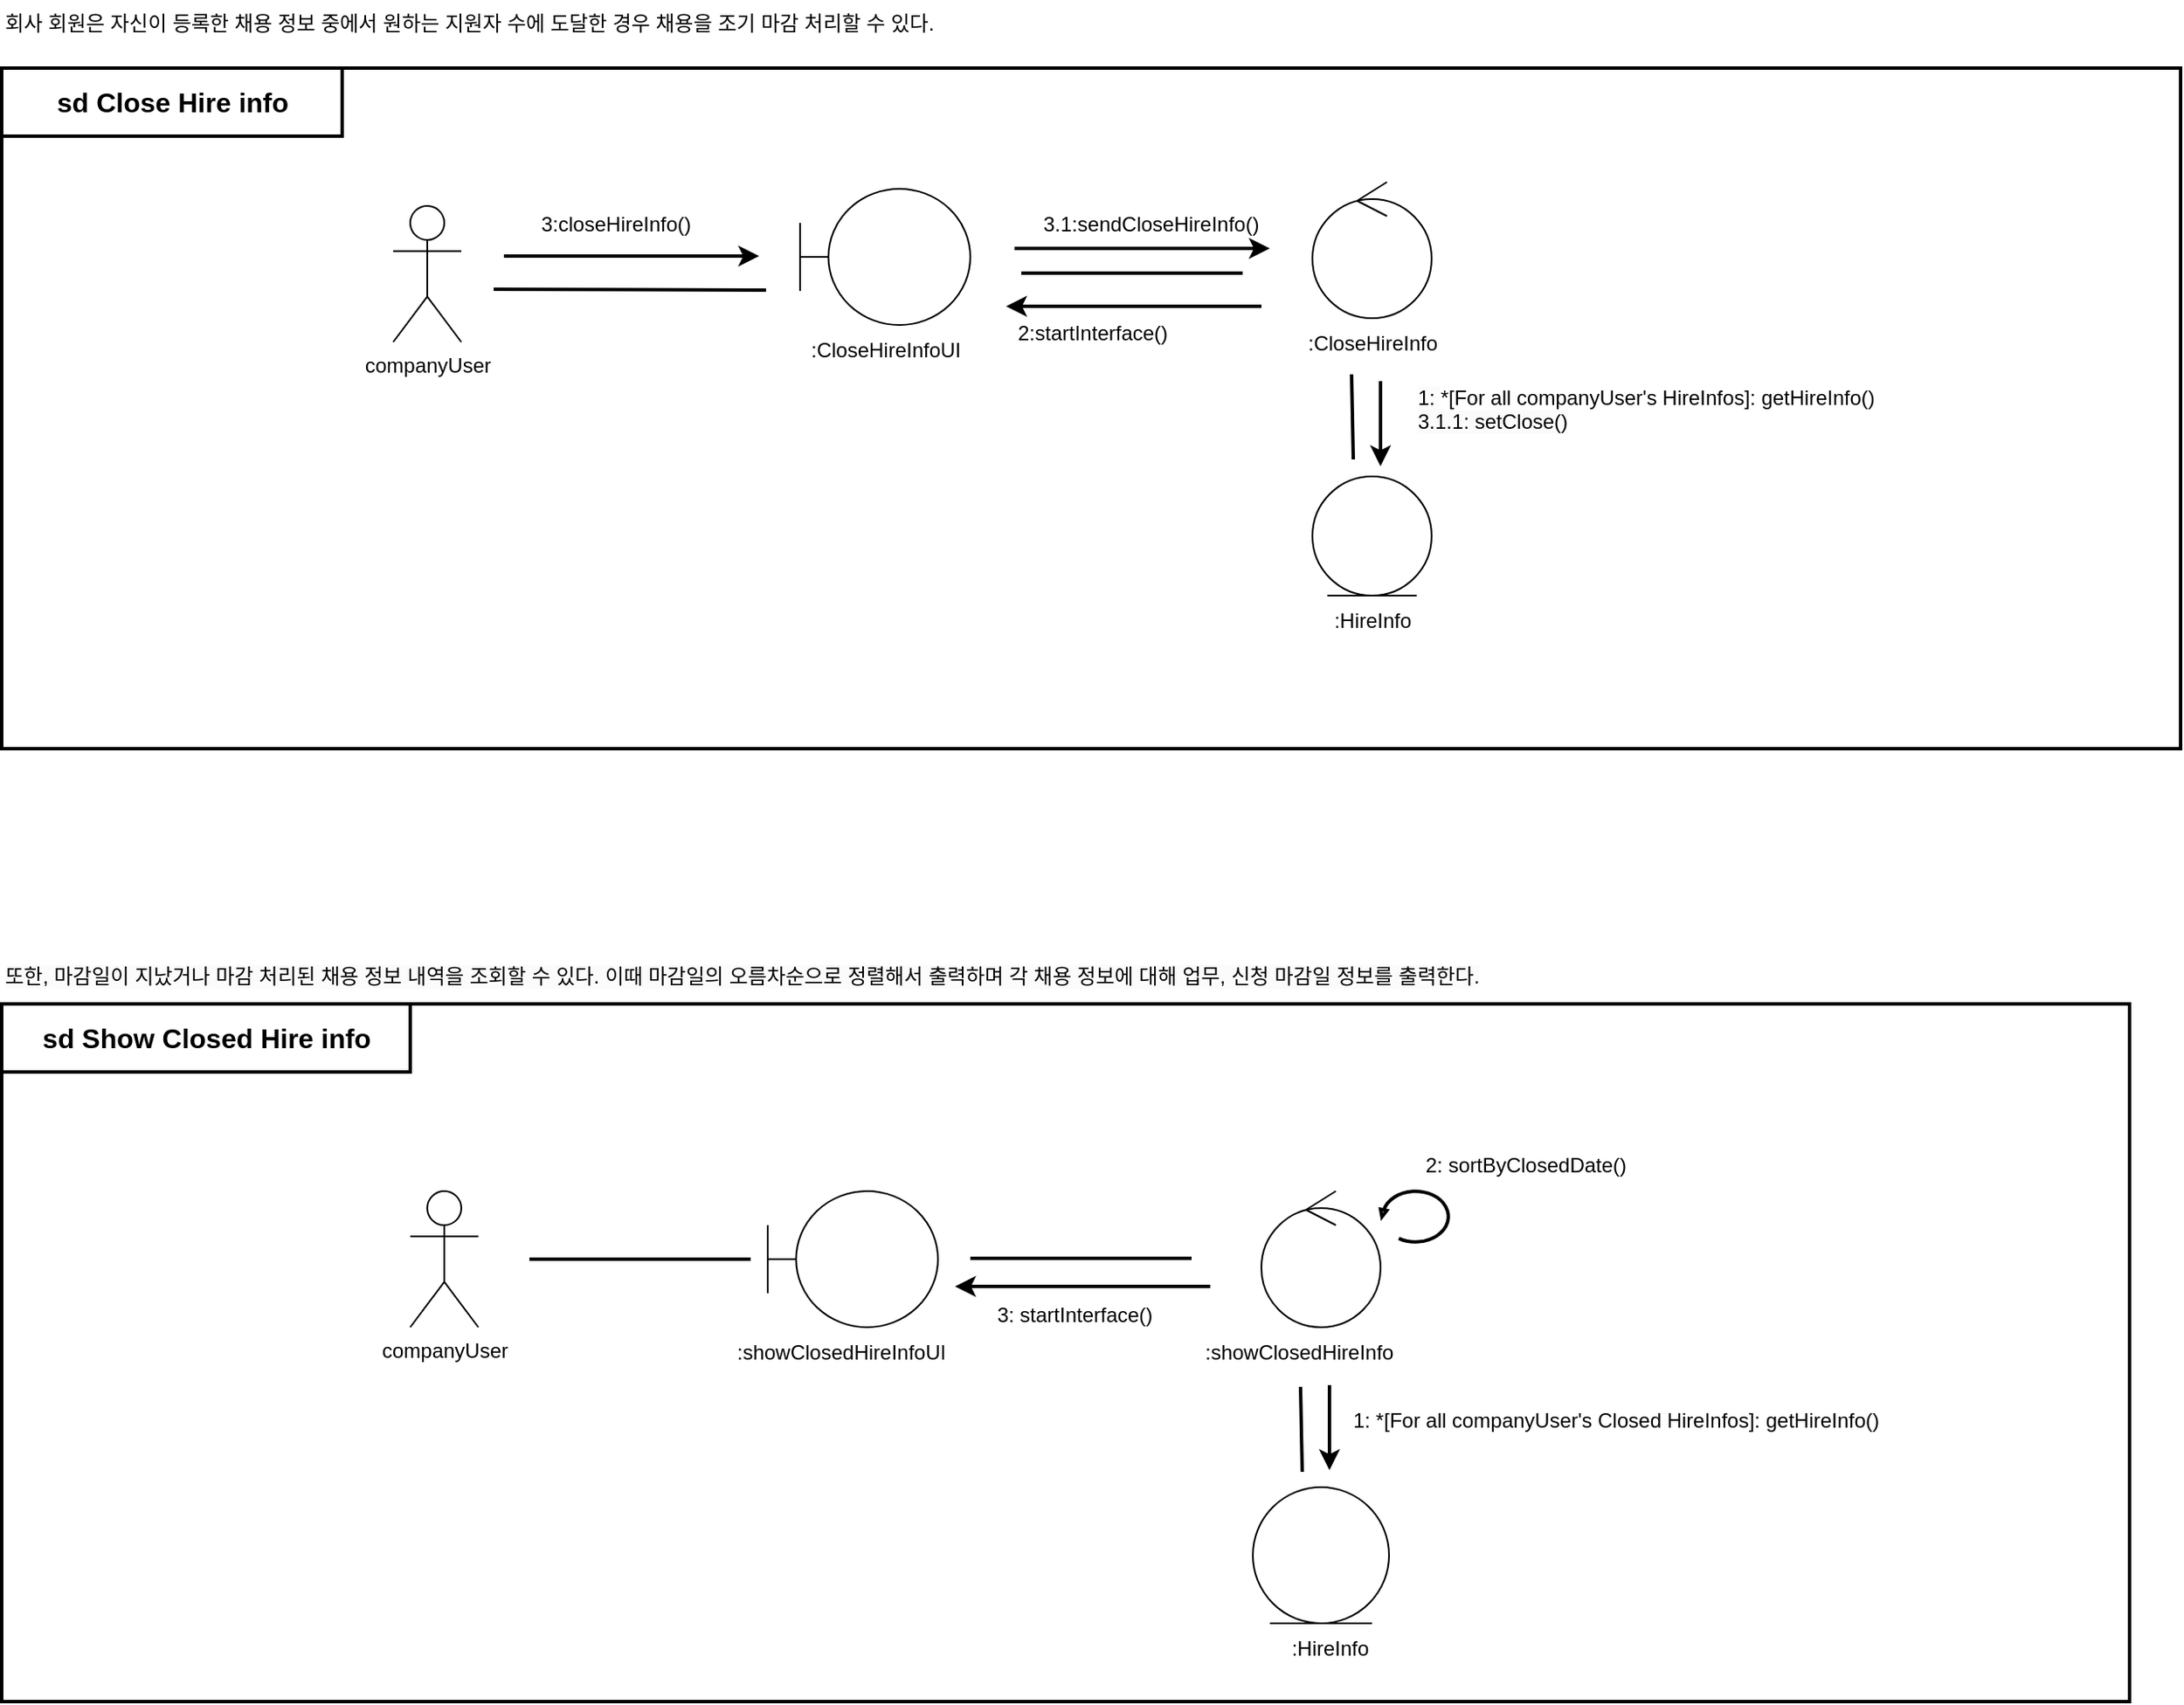 <mxfile version="21.2.9" type="google" pages="2">
  <diagram name="Communication" id="xxAJR3m0hG1HvDiBtMEF">
    <mxGraphModel grid="1" page="1" gridSize="10" guides="1" tooltips="1" connect="1" arrows="1" fold="1" pageScale="1" pageWidth="1200" pageHeight="1600" math="0" shadow="0">
      <root>
        <mxCell id="0" />
        <mxCell id="1" parent="0" />
        <mxCell id="aFOcVx54GG5W4jtS17l8-2" value="회사 회원은 자신이 등록한 채용 정보 중에서 원하는 지원자 수에 도달한 경우 채용을 조기 마감 처리할 수 있다." style="text;whiteSpace=wrap;html=1;" vertex="1" parent="1">
          <mxGeometry x="50" y="30" width="740" height="30" as="geometry" />
        </mxCell>
        <mxCell id="aFOcVx54GG5W4jtS17l8-3" value="" style="endArrow=classic;html=1;rounded=0;" edge="1" parent="1">
          <mxGeometry width="50" height="50" relative="1" as="geometry">
            <mxPoint x="120" y="161" as="sourcePoint" />
            <mxPoint x="180" y="161" as="targetPoint" />
          </mxGeometry>
        </mxCell>
        <mxCell id="aFOcVx54GG5W4jtS17l8-4" value="" style="verticalLabelPosition=bottom;html=1;verticalAlign=top;strokeWidth=2;shape=mxgraph.lean_mapping.physical_pull;pointerEvents=1;" vertex="1" parent="1">
          <mxGeometry x="90" y="201" width="50" height="50" as="geometry" />
        </mxCell>
        <mxCell id="aFOcVx54GG5W4jtS17l8-5" value="" style="rounded=0;whiteSpace=wrap;html=1;strokeWidth=2;" vertex="1" parent="1">
          <mxGeometry x="50" y="70" width="1280" height="400" as="geometry" />
        </mxCell>
        <mxCell id="aFOcVx54GG5W4jtS17l8-6" value="" style="rounded=0;whiteSpace=wrap;html=1;strokeWidth=2;" vertex="1" parent="1">
          <mxGeometry x="50" y="70" width="200" height="40" as="geometry" />
        </mxCell>
        <mxCell id="aFOcVx54GG5W4jtS17l8-7" value="&lt;font style=&quot;font-size: 16px;&quot;&gt;&lt;b&gt;sd Close Hire info&lt;/b&gt;&lt;/font&gt;" style="text;html=1;resizable=0;autosize=1;align=center;verticalAlign=middle;points=[];fillColor=none;strokeColor=none;rounded=0;strokeWidth=2;" vertex="1" parent="1">
          <mxGeometry x="70" y="75" width="160" height="30" as="geometry" />
        </mxCell>
        <mxCell id="aFOcVx54GG5W4jtS17l8-8" value="companyUser" style="shape=umlActor;verticalLabelPosition=bottom;verticalAlign=top;html=1;outlineConnect=0;" vertex="1" parent="1">
          <mxGeometry x="280" y="151" width="40" height="80" as="geometry" />
        </mxCell>
        <mxCell id="aFOcVx54GG5W4jtS17l8-9" value=":CloseHireInfoUI" style="text;html=1;resizable=0;autosize=1;align=center;verticalAlign=middle;points=[];fillColor=none;strokeColor=none;rounded=0;" vertex="1" parent="1">
          <mxGeometry x="514" y="221" width="110" height="30" as="geometry" />
        </mxCell>
        <mxCell id="aFOcVx54GG5W4jtS17l8-10" value="" style="shape=umlBoundary;whiteSpace=wrap;html=1;" vertex="1" parent="1">
          <mxGeometry x="519" y="141" width="100" height="80" as="geometry" />
        </mxCell>
        <mxCell id="aFOcVx54GG5W4jtS17l8-18" value="" style="endArrow=none;html=1;rounded=0;strokeWidth=2;exitX=0.667;exitY=0.34;exitDx=0;exitDy=0;exitPerimeter=0;" edge="1" parent="1">
          <mxGeometry width="50" height="50" relative="1" as="geometry">
            <mxPoint x="499" y="200.5" as="sourcePoint" />
            <mxPoint x="339" y="200" as="targetPoint" />
          </mxGeometry>
        </mxCell>
        <mxCell id="aFOcVx54GG5W4jtS17l8-30" value="&lt;span style=&quot;color: rgb(0, 0, 0); font-family: Helvetica; font-size: 12px; font-style: normal; font-variant-ligatures: normal; font-variant-caps: normal; font-weight: 400; letter-spacing: normal; orphans: 2; text-align: left; text-indent: 0px; text-transform: none; widows: 2; word-spacing: 0px; -webkit-text-stroke-width: 0px; background-color: rgb(251, 251, 251); text-decoration-thickness: initial; text-decoration-style: initial; text-decoration-color: initial; float: none; display: inline !important;&quot;&gt;또한, 마감일이 지났거나 마감 처리된 채용 정보 내역을 조회할 수 있다. 이때 마감일의 오름차순으로 정렬해서 출력하며 각 채용 정보에 대해 업무, 신청 마감일 정보를 출력한다.&lt;/span&gt;" style="text;whiteSpace=wrap;html=1;" vertex="1" parent="1">
          <mxGeometry x="50" y="590" width="990" height="50" as="geometry" />
        </mxCell>
        <mxCell id="7LoVjZV86ifziQox83zd-1" value="" style="rounded=0;whiteSpace=wrap;html=1;strokeWidth=2;" vertex="1" parent="1">
          <mxGeometry x="50" y="620" width="1250" height="410" as="geometry" />
        </mxCell>
        <mxCell id="7LoVjZV86ifziQox83zd-2" value="companyUser" style="shape=umlActor;verticalLabelPosition=bottom;verticalAlign=top;html=1;outlineConnect=0;" vertex="1" parent="1">
          <mxGeometry x="290" y="730" width="40" height="80" as="geometry" />
        </mxCell>
        <mxCell id="7LoVjZV86ifziQox83zd-3" value="" style="rounded=0;whiteSpace=wrap;html=1;strokeWidth=2;" vertex="1" parent="1">
          <mxGeometry x="50" y="620" width="240" height="40" as="geometry" />
        </mxCell>
        <mxCell id="7LoVjZV86ifziQox83zd-4" value="&lt;font style=&quot;font-size: 16px;&quot;&gt;&lt;b&gt;sd Show Closed Hire info&lt;/b&gt;&lt;/font&gt;" style="text;html=1;resizable=0;autosize=1;align=center;verticalAlign=middle;points=[];fillColor=none;strokeColor=none;rounded=0;strokeWidth=2;" vertex="1" parent="1">
          <mxGeometry x="60" y="625" width="220" height="30" as="geometry" />
        </mxCell>
        <mxCell id="7LoVjZV86ifziQox83zd-6" value="" style="endArrow=none;html=1;rounded=0;strokeWidth=2;" edge="1" parent="1">
          <mxGeometry width="50" height="50" relative="1" as="geometry">
            <mxPoint x="490" y="770" as="sourcePoint" />
            <mxPoint x="360" y="770" as="targetPoint" />
          </mxGeometry>
        </mxCell>
        <mxCell id="7LoVjZV86ifziQox83zd-7" value="" style="shape=umlBoundary;whiteSpace=wrap;html=1;" vertex="1" parent="1">
          <mxGeometry x="500" y="730" width="100" height="80" as="geometry" />
        </mxCell>
        <mxCell id="7LoVjZV86ifziQox83zd-10" value="" style="ellipse;shape=umlControl;whiteSpace=wrap;html=1;" vertex="1" parent="1">
          <mxGeometry x="790" y="730" width="70" height="80" as="geometry" />
        </mxCell>
        <mxCell id="7LoVjZV86ifziQox83zd-14" value="" style="endArrow=none;html=1;rounded=0;strokeWidth=2;" edge="1" parent="1">
          <mxGeometry width="50" height="50" relative="1" as="geometry">
            <mxPoint x="749" y="769.5" as="sourcePoint" />
            <mxPoint x="619" y="769.5" as="targetPoint" />
          </mxGeometry>
        </mxCell>
        <mxCell id="7LoVjZV86ifziQox83zd-15" value="" style="ellipse;shape=umlEntity;whiteSpace=wrap;html=1;" vertex="1" parent="1">
          <mxGeometry x="785" y="904" width="80" height="80" as="geometry" />
        </mxCell>
        <mxCell id="7LoVjZV86ifziQox83zd-16" value=":HireInfo" style="text;html=1;resizable=0;autosize=1;align=center;verticalAlign=middle;points=[];fillColor=none;strokeColor=none;rounded=0;" vertex="1" parent="1">
          <mxGeometry x="795" y="984" width="70" height="30" as="geometry" />
        </mxCell>
        <mxCell id="7LoVjZV86ifziQox83zd-17" value="1: *[For all companyUser&#39;s Closed&amp;nbsp;HireInfos]: getHireInfo()" style="text;html=1;align=center;verticalAlign=middle;resizable=0;points=[];autosize=1;strokeColor=none;fillColor=none;" vertex="1" parent="1">
          <mxGeometry x="833" y="850" width="330" height="30" as="geometry" />
        </mxCell>
        <mxCell id="7LoVjZV86ifziQox83zd-18" value="" style="endArrow=classic;html=1;rounded=0;strokeWidth=2;" edge="1" parent="1">
          <mxGeometry width="50" height="50" relative="1" as="geometry">
            <mxPoint x="830" y="844" as="sourcePoint" />
            <mxPoint x="830" y="894" as="targetPoint" />
          </mxGeometry>
        </mxCell>
        <mxCell id="7LoVjZV86ifziQox83zd-19" value="" style="endArrow=classic;html=1;rounded=0;strokeWidth=2;" edge="1" parent="1">
          <mxGeometry width="50" height="50" relative="1" as="geometry">
            <mxPoint x="760" y="786" as="sourcePoint" />
            <mxPoint x="610" y="786" as="targetPoint" />
          </mxGeometry>
        </mxCell>
        <mxCell id="7LoVjZV86ifziQox83zd-20" value="3: startInterface()" style="text;html=1;align=center;verticalAlign=middle;resizable=0;points=[];autosize=1;strokeColor=none;fillColor=none;" vertex="1" parent="1">
          <mxGeometry x="625" y="788" width="110" height="30" as="geometry" />
        </mxCell>
        <mxCell id="7LoVjZV86ifziQox83zd-21" value="" style="endArrow=none;html=1;rounded=0;strokeWidth=2;" edge="1" parent="1">
          <mxGeometry width="50" height="50" relative="1" as="geometry">
            <mxPoint x="814" y="895" as="sourcePoint" />
            <mxPoint x="813" y="845" as="targetPoint" />
          </mxGeometry>
        </mxCell>
        <mxCell id="7LoVjZV86ifziQox83zd-22" value=":showClosedHireInfoUI" style="text;html=1;resizable=0;autosize=1;align=left;verticalAlign=middle;points=[];fillColor=none;strokeColor=none;rounded=0;" vertex="1" parent="1">
          <mxGeometry x="480" y="810" width="150" height="30" as="geometry" />
        </mxCell>
        <mxCell id="7LoVjZV86ifziQox83zd-23" value=":showClosedHireInfo" style="text;html=1;resizable=0;autosize=1;align=left;verticalAlign=middle;points=[];fillColor=none;strokeColor=none;rounded=0;" vertex="1" parent="1">
          <mxGeometry x="755" y="810" width="130" height="30" as="geometry" />
        </mxCell>
        <mxCell id="7LoVjZV86ifziQox83zd-24" value="" style="verticalLabelPosition=bottom;html=1;verticalAlign=top;strokeWidth=2;shape=mxgraph.lean_mapping.physical_pull;pointerEvents=1;rotation=-180;" vertex="1" parent="1">
          <mxGeometry x="860" y="730" width="40" height="30" as="geometry" />
        </mxCell>
        <mxCell id="7LoVjZV86ifziQox83zd-25" value="2: sortByClosedDate()" style="text;html=1;align=center;verticalAlign=middle;resizable=0;points=[];autosize=1;strokeColor=none;fillColor=none;" vertex="1" parent="1">
          <mxGeometry x="875" y="700" width="140" height="30" as="geometry" />
        </mxCell>
        <mxCell id="mKIromGknHr_oH8rrsrf-1" value="" style="endArrow=classic;html=1;rounded=0;strokeWidth=2;" edge="1" parent="1">
          <mxGeometry width="50" height="50" relative="1" as="geometry">
            <mxPoint x="345" y="180.5" as="sourcePoint" />
            <mxPoint x="495" y="180.5" as="targetPoint" />
          </mxGeometry>
        </mxCell>
        <mxCell id="mKIromGknHr_oH8rrsrf-3" value="" style="endArrow=none;html=1;rounded=0;strokeWidth=2;" edge="1" parent="1">
          <mxGeometry width="50" height="50" relative="1" as="geometry">
            <mxPoint x="779" y="190.5" as="sourcePoint" />
            <mxPoint x="649" y="190.5" as="targetPoint" />
          </mxGeometry>
        </mxCell>
        <mxCell id="mKIromGknHr_oH8rrsrf-4" value="" style="endArrow=classic;html=1;rounded=0;strokeWidth=2;" edge="1" parent="1">
          <mxGeometry width="50" height="50" relative="1" as="geometry">
            <mxPoint x="790" y="210" as="sourcePoint" />
            <mxPoint x="640" y="210" as="targetPoint" />
          </mxGeometry>
        </mxCell>
        <mxCell id="mKIromGknHr_oH8rrsrf-5" value="2:startInterface()" style="text;html=1;resizable=0;autosize=1;align=left;verticalAlign=middle;points=[];fillColor=none;strokeColor=none;rounded=0;" vertex="1" parent="1">
          <mxGeometry x="645" y="210.5" width="110" height="30" as="geometry" />
        </mxCell>
        <mxCell id="mKIromGknHr_oH8rrsrf-6" value="" style="ellipse;shape=umlControl;whiteSpace=wrap;html=1;" vertex="1" parent="1">
          <mxGeometry x="820" y="137" width="70" height="80" as="geometry" />
        </mxCell>
        <mxCell id="mKIromGknHr_oH8rrsrf-7" value=":CloseHireInfo" style="text;html=1;resizable=0;autosize=1;align=center;verticalAlign=middle;points=[];fillColor=none;strokeColor=none;rounded=0;" vertex="1" parent="1">
          <mxGeometry x="805" y="217" width="100" height="30" as="geometry" />
        </mxCell>
        <mxCell id="mKIromGknHr_oH8rrsrf-8" value="&lt;span style=&quot;color: rgb(0, 0, 0); font-family: Helvetica; font-size: 12px; font-style: normal; font-variant-ligatures: normal; font-variant-caps: normal; font-weight: 400; letter-spacing: normal; orphans: 2; text-align: center; text-indent: 0px; text-transform: none; widows: 2; word-spacing: 0px; -webkit-text-stroke-width: 0px; background-color: rgb(251, 251, 251); text-decoration-thickness: initial; text-decoration-style: initial; text-decoration-color: initial; float: none; display: inline !important;&quot;&gt;1:&amp;nbsp;&lt;/span&gt;*[For all companyUser&#39;s&amp;nbsp;HireInfos]: getHireInfo()&lt;br style=&quot;border-color: var(--border-color); color: rgb(0, 0, 0); font-family: Helvetica; font-size: 12px; font-style: normal; font-variant-ligatures: normal; font-variant-caps: normal; font-weight: 400; letter-spacing: normal; orphans: 2; text-align: center; text-indent: 0px; text-transform: none; widows: 2; word-spacing: 0px; -webkit-text-stroke-width: 0px; background-color: rgb(251, 251, 251); text-decoration-thickness: initial; text-decoration-style: initial; text-decoration-color: initial;&quot;&gt;&lt;span style=&quot;color: rgb(0, 0, 0); font-family: Helvetica; font-size: 12px; font-style: normal; font-variant-ligatures: normal; font-variant-caps: normal; font-weight: 400; letter-spacing: normal; orphans: 2; text-align: center; text-indent: 0px; text-transform: none; widows: 2; word-spacing: 0px; -webkit-text-stroke-width: 0px; background-color: rgb(251, 251, 251); text-decoration-thickness: initial; text-decoration-style: initial; text-decoration-color: initial; float: none; display: inline !important;&quot;&gt;3.1.1: setClose()&lt;/span&gt;" style="text;whiteSpace=wrap;html=1;" vertex="1" parent="1">
          <mxGeometry x="880" y="250" width="390" height="50" as="geometry" />
        </mxCell>
        <mxCell id="mKIromGknHr_oH8rrsrf-9" value="" style="endArrow=none;html=1;rounded=0;strokeWidth=2;" edge="1" parent="1">
          <mxGeometry width="50" height="50" relative="1" as="geometry">
            <mxPoint x="844" y="300" as="sourcePoint" />
            <mxPoint x="843" y="250" as="targetPoint" />
          </mxGeometry>
        </mxCell>
        <mxCell id="mKIromGknHr_oH8rrsrf-10" value="" style="endArrow=classic;html=1;rounded=0;strokeWidth=2;" edge="1" parent="1">
          <mxGeometry width="50" height="50" relative="1" as="geometry">
            <mxPoint x="860" y="254" as="sourcePoint" />
            <mxPoint x="860" y="304" as="targetPoint" />
          </mxGeometry>
        </mxCell>
        <mxCell id="mKIromGknHr_oH8rrsrf-11" value="" style="ellipse;shape=umlEntity;whiteSpace=wrap;html=1;" vertex="1" parent="1">
          <mxGeometry x="820" y="310" width="70" height="70" as="geometry" />
        </mxCell>
        <mxCell id="mKIromGknHr_oH8rrsrf-12" value=":HireInfo" style="text;html=1;align=center;verticalAlign=middle;resizable=0;points=[];autosize=1;strokeColor=none;fillColor=none;" vertex="1" parent="1">
          <mxGeometry x="820" y="380" width="70" height="30" as="geometry" />
        </mxCell>
        <mxCell id="j6FFxCUQzqT89nJuvXjq-1" value="3:closeHireInfo()" style="text;html=1;resizable=0;autosize=1;align=left;verticalAlign=middle;points=[];fillColor=none;strokeColor=none;rounded=0;" vertex="1" parent="1">
          <mxGeometry x="365" y="147" width="110" height="30" as="geometry" />
        </mxCell>
        <mxCell id="j6FFxCUQzqT89nJuvXjq-3" value="" style="endArrow=classic;html=1;rounded=0;strokeWidth=2;" edge="1" parent="1">
          <mxGeometry width="50" height="50" relative="1" as="geometry">
            <mxPoint x="645" y="176" as="sourcePoint" />
            <mxPoint x="795" y="176" as="targetPoint" />
          </mxGeometry>
        </mxCell>
        <mxCell id="j6FFxCUQzqT89nJuvXjq-4" value="3.1:sendCloseHireInfo()" style="text;html=1;resizable=0;autosize=1;align=left;verticalAlign=middle;points=[];fillColor=none;strokeColor=none;rounded=0;" vertex="1" parent="1">
          <mxGeometry x="660" y="147" width="150" height="30" as="geometry" />
        </mxCell>
      </root>
    </mxGraphModel>
  </diagram>
  <diagram id="QopXFGVEs_CeYKZLCz9r" name="Class">
    <mxGraphModel grid="1" page="1" gridSize="10" guides="1" tooltips="1" connect="1" arrows="1" fold="1" pageScale="1" pageWidth="900" pageHeight="700" math="0" shadow="0">
      <root>
        <mxCell id="0" />
        <mxCell id="1" parent="0" />
        <mxCell id="usW56nNIq-wm0nR0QU7d-1" value="&amp;lt;&amp;lt;boundary&amp;gt;&amp;gt;&lt;br&gt;:&amp;nbsp;CloseHireInfoUI" style="swimlane;fontStyle=1;align=center;verticalAlign=top;childLayout=stackLayout;horizontal=1;startSize=40;horizontalStack=0;resizeParent=1;resizeParentMax=0;resizeLast=0;collapsible=1;marginBottom=0;whiteSpace=wrap;html=1;" vertex="1" parent="1">
          <mxGeometry x="40" y="40" width="230" height="100" as="geometry" />
        </mxCell>
        <mxCell id="usW56nNIq-wm0nR0QU7d-2" value="" style="line;strokeWidth=1;fillColor=none;align=left;verticalAlign=middle;spacingTop=-1;spacingLeft=3;spacingRight=3;rotatable=0;labelPosition=right;points=[];portConstraint=eastwest;strokeColor=inherit;" vertex="1" parent="usW56nNIq-wm0nR0QU7d-1">
          <mxGeometry y="40" width="230" height="20" as="geometry" />
        </mxCell>
        <mxCell id="usW56nNIq-wm0nR0QU7d-3" value="startInterface()&lt;br&gt;closeHireInfo()" style="text;strokeColor=none;fillColor=none;align=left;verticalAlign=top;spacingLeft=4;spacingRight=4;overflow=hidden;rotatable=0;points=[[0,0.5],[1,0.5]];portConstraint=eastwest;whiteSpace=wrap;html=1;" vertex="1" parent="usW56nNIq-wm0nR0QU7d-1">
          <mxGeometry y="60" width="230" height="40" as="geometry" />
        </mxCell>
        <mxCell id="usW56nNIq-wm0nR0QU7d-4" value="&amp;lt;&amp;lt;control&amp;gt;&amp;gt;&lt;br style=&quot;border-color: var(--border-color);&quot;&gt;:&amp;nbsp;CloseHireInfo" style="swimlane;fontStyle=1;align=center;verticalAlign=top;childLayout=stackLayout;horizontal=1;startSize=40;horizontalStack=0;resizeParent=1;resizeParentMax=0;resizeLast=0;collapsible=1;marginBottom=0;whiteSpace=wrap;html=1;" vertex="1" parent="1">
          <mxGeometry x="310" y="40" width="230" height="90" as="geometry" />
        </mxCell>
        <mxCell id="usW56nNIq-wm0nR0QU7d-5" value="" style="line;strokeWidth=1;fillColor=none;align=left;verticalAlign=middle;spacingTop=-1;spacingLeft=3;spacingRight=3;rotatable=0;labelPosition=right;points=[];portConstraint=eastwest;strokeColor=inherit;" vertex="1" parent="usW56nNIq-wm0nR0QU7d-4">
          <mxGeometry y="40" width="230" height="20" as="geometry" />
        </mxCell>
        <mxCell id="usW56nNIq-wm0nR0QU7d-6" value="sendCloseHireInfo()" style="text;strokeColor=none;fillColor=none;align=left;verticalAlign=top;spacingLeft=4;spacingRight=4;overflow=hidden;rotatable=0;points=[[0,0.5],[1,0.5]];portConstraint=eastwest;whiteSpace=wrap;html=1;" vertex="1" parent="usW56nNIq-wm0nR0QU7d-4">
          <mxGeometry y="60" width="230" height="30" as="geometry" />
        </mxCell>
        <mxCell id="mzutaSzuPCdDhPnVRqxr-1" value="&amp;lt;&amp;lt;boundary&amp;gt;&amp;gt;&lt;br&gt;: showClosedHireInfoUI" style="swimlane;fontStyle=1;align=center;verticalAlign=top;childLayout=stackLayout;horizontal=1;startSize=40;horizontalStack=0;resizeParent=1;resizeParentMax=0;resizeLast=0;collapsible=1;marginBottom=0;whiteSpace=wrap;html=1;" vertex="1" parent="1">
          <mxGeometry x="40" y="240" width="230" height="90" as="geometry" />
        </mxCell>
        <mxCell id="mzutaSzuPCdDhPnVRqxr-2" value="" style="line;strokeWidth=1;fillColor=none;align=left;verticalAlign=middle;spacingTop=-1;spacingLeft=3;spacingRight=3;rotatable=0;labelPosition=right;points=[];portConstraint=eastwest;strokeColor=inherit;" vertex="1" parent="mzutaSzuPCdDhPnVRqxr-1">
          <mxGeometry y="40" width="230" height="20" as="geometry" />
        </mxCell>
        <mxCell id="mzutaSzuPCdDhPnVRqxr-3" value="startInterface()" style="text;strokeColor=none;fillColor=none;align=left;verticalAlign=top;spacingLeft=4;spacingRight=4;overflow=hidden;rotatable=0;points=[[0,0.5],[1,0.5]];portConstraint=eastwest;whiteSpace=wrap;html=1;" vertex="1" parent="mzutaSzuPCdDhPnVRqxr-1">
          <mxGeometry y="60" width="230" height="30" as="geometry" />
        </mxCell>
        <mxCell id="mzutaSzuPCdDhPnVRqxr-4" value="&amp;lt;&amp;lt;control&amp;gt;&amp;gt;&lt;br&gt;: ShowClosedHireInfo" style="swimlane;fontStyle=1;align=center;verticalAlign=top;childLayout=stackLayout;horizontal=1;startSize=40;horizontalStack=0;resizeParent=1;resizeParentMax=0;resizeLast=0;collapsible=1;marginBottom=0;whiteSpace=wrap;html=1;" vertex="1" parent="1">
          <mxGeometry x="310" y="240" width="230" height="90" as="geometry" />
        </mxCell>
        <mxCell id="mzutaSzuPCdDhPnVRqxr-5" value="" style="line;strokeWidth=1;fillColor=none;align=left;verticalAlign=middle;spacingTop=-1;spacingLeft=3;spacingRight=3;rotatable=0;labelPosition=right;points=[];portConstraint=eastwest;strokeColor=inherit;" vertex="1" parent="mzutaSzuPCdDhPnVRqxr-4">
          <mxGeometry y="40" width="230" height="20" as="geometry" />
        </mxCell>
        <mxCell id="mzutaSzuPCdDhPnVRqxr-6" value="sortByClosedDate()" style="text;strokeColor=none;fillColor=none;align=left;verticalAlign=top;spacingLeft=4;spacingRight=4;overflow=hidden;rotatable=0;points=[[0,0.5],[1,0.5]];portConstraint=eastwest;whiteSpace=wrap;html=1;" vertex="1" parent="mzutaSzuPCdDhPnVRqxr-4">
          <mxGeometry y="60" width="230" height="30" as="geometry" />
        </mxCell>
        <mxCell id="JhLm1GcCBJ0ohKW0COPV-1" value="&amp;lt;&amp;lt;entity&amp;gt;&amp;gt;&lt;br style=&quot;border-color: var(--border-color);&quot;&gt;: HireInfo" style="swimlane;fontStyle=1;align=center;verticalAlign=top;childLayout=stackLayout;horizontal=1;startSize=40;horizontalStack=0;resizeParent=1;resizeParentMax=0;resizeLast=0;collapsible=1;marginBottom=0;whiteSpace=wrap;html=1;" vertex="1" parent="1">
          <mxGeometry x="570" y="40" width="230" height="120" as="geometry" />
        </mxCell>
        <mxCell id="JhLm1GcCBJ0ohKW0COPV-2" value="Task&lt;br&gt;HireNum&lt;br&gt;CloseDate&lt;br&gt;hireinfolistpointer" style="text;strokeColor=default;fillColor=none;align=left;verticalAlign=top;spacingLeft=4;spacingRight=4;overflow=hidden;rotatable=0;points=[[0,0.5],[1,0.5]];portConstraint=eastwest;whiteSpace=wrap;html=1;" vertex="1" parent="JhLm1GcCBJ0ohKW0COPV-1">
          <mxGeometry y="40" width="230" height="80" as="geometry" />
        </mxCell>
        <mxCell id="JhLm1GcCBJ0ohKW0COPV-3" value="getHireInfo()&lt;br&gt;setClose()" style="text;strokeColor=default;fillColor=none;align=left;verticalAlign=top;spacingLeft=4;spacingRight=4;overflow=hidden;rotatable=0;points=[[0,0.5],[1,0.5]];portConstraint=eastwest;whiteSpace=wrap;html=1;" vertex="1" parent="1">
          <mxGeometry x="570" y="160" width="230" height="60" as="geometry" />
        </mxCell>
        <mxCell id="JSnaVU86cpTvx7LkPnns-1" value="&amp;lt;&amp;lt;entity&amp;gt;&amp;gt;&lt;br style=&quot;border-color: var(--border-color);&quot;&gt;: HireInfo" style="swimlane;fontStyle=1;align=center;verticalAlign=top;childLayout=stackLayout;horizontal=1;startSize=40;horizontalStack=0;resizeParent=1;resizeParentMax=0;resizeLast=0;collapsible=1;marginBottom=0;whiteSpace=wrap;html=1;" vertex="1" parent="1">
          <mxGeometry x="570" y="240" width="230" height="120" as="geometry" />
        </mxCell>
        <mxCell id="JSnaVU86cpTvx7LkPnns-2" value="Task&lt;br&gt;HireNum&lt;br&gt;CloseDate&lt;br&gt;hireinfolistpointer" style="text;strokeColor=default;fillColor=none;align=left;verticalAlign=top;spacingLeft=4;spacingRight=4;overflow=hidden;rotatable=0;points=[[0,0.5],[1,0.5]];portConstraint=eastwest;whiteSpace=wrap;html=1;" vertex="1" parent="JSnaVU86cpTvx7LkPnns-1">
          <mxGeometry y="40" width="230" height="80" as="geometry" />
        </mxCell>
        <mxCell id="JSnaVU86cpTvx7LkPnns-3" value="getHireInfo()" style="text;strokeColor=default;fillColor=none;align=left;verticalAlign=top;spacingLeft=4;spacingRight=4;overflow=hidden;rotatable=0;points=[[0,0.5],[1,0.5]];portConstraint=eastwest;whiteSpace=wrap;html=1;" vertex="1" parent="1">
          <mxGeometry x="570" y="360" width="230" height="60" as="geometry" />
        </mxCell>
      </root>
    </mxGraphModel>
  </diagram>
</mxfile>
